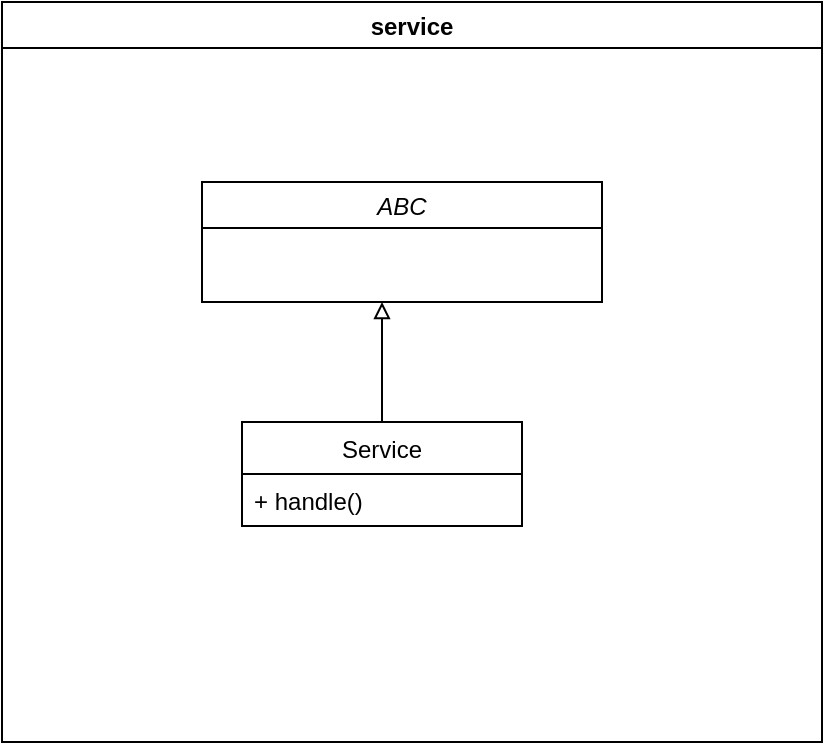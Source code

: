<mxfile>
    <diagram id="lLzQkAOOUe9NpgZegNRu" name="Page-1">
        <mxGraphModel dx="601" dy="516" grid="1" gridSize="10" guides="1" tooltips="1" connect="1" arrows="1" fold="1" page="1" pageScale="1" pageWidth="827" pageHeight="1169" math="0" shadow="0">
            <root>
                <mxCell id="0"/>
                <mxCell id="1" parent="0"/>
                <mxCell id="2" value="ABC" style="swimlane;fontStyle=2" vertex="1" parent="1">
                    <mxGeometry x="210" y="170" width="200" height="60" as="geometry"/>
                </mxCell>
                <mxCell id="7" style="edgeStyle=none;html=1;endArrow=block;endFill=0;" edge="1" parent="1" source="3">
                    <mxGeometry relative="1" as="geometry">
                        <mxPoint x="300" y="230" as="targetPoint"/>
                    </mxGeometry>
                </mxCell>
                <mxCell id="3" value="Service" style="swimlane;fontStyle=0;childLayout=stackLayout;horizontal=1;startSize=26;fillColor=none;horizontalStack=0;resizeParent=1;resizeParentMax=0;resizeLast=0;collapsible=1;marginBottom=0;" vertex="1" parent="1">
                    <mxGeometry x="230" y="290" width="140" height="52" as="geometry"/>
                </mxCell>
                <mxCell id="4" value="+ handle()" style="text;strokeColor=none;fillColor=none;align=left;verticalAlign=top;spacingLeft=4;spacingRight=4;overflow=hidden;rotatable=0;points=[[0,0.5],[1,0.5]];portConstraint=eastwest;" vertex="1" parent="3">
                    <mxGeometry y="26" width="140" height="26" as="geometry"/>
                </mxCell>
                <mxCell id="8" value="service" style="swimlane;startSize=23;" vertex="1" parent="1">
                    <mxGeometry x="110" y="80" width="410" height="370" as="geometry"/>
                </mxCell>
            </root>
        </mxGraphModel>
    </diagram>
</mxfile>